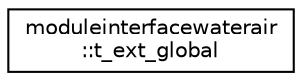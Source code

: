 digraph "Graphical Class Hierarchy"
{
 // LATEX_PDF_SIZE
  edge [fontname="Helvetica",fontsize="10",labelfontname="Helvetica",labelfontsize="10"];
  node [fontname="Helvetica",fontsize="10",shape=record];
  rankdir="LR";
  Node0 [label="moduleinterfacewaterair\l::t_ext_global",height=0.2,width=0.4,color="black", fillcolor="white", style="filled",URL="$structmoduleinterfacewaterair_1_1t__ext__global.html",tooltip=" "];
}
